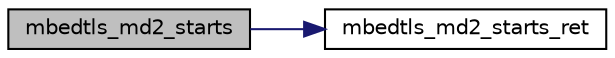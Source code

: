 digraph "mbedtls_md2_starts"
{
 // LATEX_PDF_SIZE
  edge [fontname="Helvetica",fontsize="10",labelfontname="Helvetica",labelfontsize="10"];
  node [fontname="Helvetica",fontsize="10",shape=record];
  rankdir="LR";
  Node1 [label="mbedtls_md2_starts",height=0.2,width=0.4,color="black", fillcolor="grey75", style="filled", fontcolor="black",tooltip="MD2 context setup."];
  Node1 -> Node2 [color="midnightblue",fontsize="10",style="solid",fontname="Helvetica"];
  Node2 [label="mbedtls_md2_starts_ret",height=0.2,width=0.4,color="black", fillcolor="white", style="filled",URL="$dc/dd8/md2_8c.html#add4f482b9b44cf5e04a8c779f97a7a7b",tooltip="MD2 context setup."];
}
